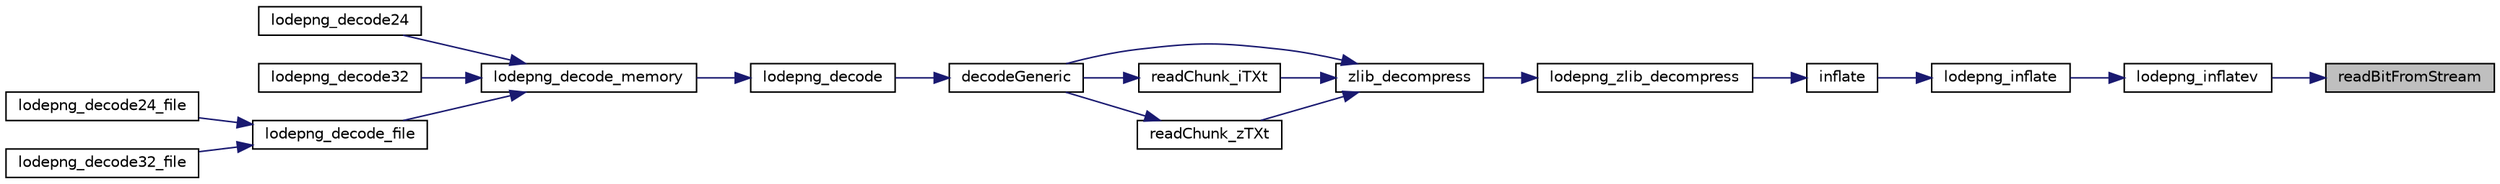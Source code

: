 digraph "readBitFromStream"
{
 // LATEX_PDF_SIZE
  edge [fontname="Helvetica",fontsize="10",labelfontname="Helvetica",labelfontsize="10"];
  node [fontname="Helvetica",fontsize="10",shape=record];
  rankdir="RL";
  Node1 [label="readBitFromStream",height=0.2,width=0.4,color="black", fillcolor="grey75", style="filled", fontcolor="black",tooltip=" "];
  Node1 -> Node2 [dir="back",color="midnightblue",fontsize="10",style="solid",fontname="Helvetica"];
  Node2 [label="lodepng_inflatev",height=0.2,width=0.4,color="black", fillcolor="white", style="filled",URL="$lodepng_8cpp.html#ab9bde96d8779ba938e3122c30f169c11",tooltip=" "];
  Node2 -> Node3 [dir="back",color="midnightblue",fontsize="10",style="solid",fontname="Helvetica"];
  Node3 [label="lodepng_inflate",height=0.2,width=0.4,color="black", fillcolor="white", style="filled",URL="$lodepng_8h.html#a9c2f61923ad2ce3d47354923ba6df62d",tooltip=" "];
  Node3 -> Node4 [dir="back",color="midnightblue",fontsize="10",style="solid",fontname="Helvetica"];
  Node4 [label="inflate",height=0.2,width=0.4,color="black", fillcolor="white", style="filled",URL="$lodepng_8cpp.html#a4fa266277c615d29050fa1f8fbbd04d3",tooltip=" "];
  Node4 -> Node5 [dir="back",color="midnightblue",fontsize="10",style="solid",fontname="Helvetica"];
  Node5 [label="lodepng_zlib_decompress",height=0.2,width=0.4,color="black", fillcolor="white", style="filled",URL="$lodepng_8h.html#ae66b9c1eeb9c44572bd381a94485e157",tooltip=" "];
  Node5 -> Node6 [dir="back",color="midnightblue",fontsize="10",style="solid",fontname="Helvetica"];
  Node6 [label="zlib_decompress",height=0.2,width=0.4,color="black", fillcolor="white", style="filled",URL="$lodepng_8cpp.html#ae06154c06600720b6c5727ba57519c36",tooltip=" "];
  Node6 -> Node7 [dir="back",color="midnightblue",fontsize="10",style="solid",fontname="Helvetica"];
  Node7 [label="decodeGeneric",height=0.2,width=0.4,color="black", fillcolor="white", style="filled",URL="$lodepng_8cpp.html#a8a00ea9640614259d37a92c655219554",tooltip=" "];
  Node7 -> Node8 [dir="back",color="midnightblue",fontsize="10",style="solid",fontname="Helvetica"];
  Node8 [label="lodepng_decode",height=0.2,width=0.4,color="black", fillcolor="white", style="filled",URL="$lodepng_8h.html#a70adabd588a9a27dcc9eb4322f6c3b3f",tooltip=" "];
  Node8 -> Node9 [dir="back",color="midnightblue",fontsize="10",style="solid",fontname="Helvetica"];
  Node9 [label="lodepng_decode_memory",height=0.2,width=0.4,color="black", fillcolor="white", style="filled",URL="$lodepng_8h.html#a623138ad43ce7eae0346e4324ba1f14e",tooltip=" "];
  Node9 -> Node10 [dir="back",color="midnightblue",fontsize="10",style="solid",fontname="Helvetica"];
  Node10 [label="lodepng_decode24",height=0.2,width=0.4,color="black", fillcolor="white", style="filled",URL="$lodepng_8h.html#ad7df6a47afc81f1854cf5a23471cf96b",tooltip=" "];
  Node9 -> Node11 [dir="back",color="midnightblue",fontsize="10",style="solid",fontname="Helvetica"];
  Node11 [label="lodepng_decode32",height=0.2,width=0.4,color="black", fillcolor="white", style="filled",URL="$lodepng_8h.html#a67c3a7ee81836f6e5c9ba6487a1b38f5",tooltip=" "];
  Node9 -> Node12 [dir="back",color="midnightblue",fontsize="10",style="solid",fontname="Helvetica"];
  Node12 [label="lodepng_decode_file",height=0.2,width=0.4,color="black", fillcolor="white", style="filled",URL="$lodepng_8h.html#a6eec335315ecb6182292ebd37ef02b4a",tooltip=" "];
  Node12 -> Node13 [dir="back",color="midnightblue",fontsize="10",style="solid",fontname="Helvetica"];
  Node13 [label="lodepng_decode24_file",height=0.2,width=0.4,color="black", fillcolor="white", style="filled",URL="$lodepng_8h.html#aadc99e713f6408d391dfa140d8e95b96",tooltip=" "];
  Node12 -> Node14 [dir="back",color="midnightblue",fontsize="10",style="solid",fontname="Helvetica"];
  Node14 [label="lodepng_decode32_file",height=0.2,width=0.4,color="black", fillcolor="white", style="filled",URL="$lodepng_8h.html#a3eca27e18f0e71cf1c21e1c1f5ff4aab",tooltip=" "];
  Node6 -> Node15 [dir="back",color="midnightblue",fontsize="10",style="solid",fontname="Helvetica"];
  Node15 [label="readChunk_iTXt",height=0.2,width=0.4,color="black", fillcolor="white", style="filled",URL="$lodepng_8cpp.html#a913d901f3aa548d4f00e9715112447e5",tooltip=" "];
  Node15 -> Node7 [dir="back",color="midnightblue",fontsize="10",style="solid",fontname="Helvetica"];
  Node6 -> Node16 [dir="back",color="midnightblue",fontsize="10",style="solid",fontname="Helvetica"];
  Node16 [label="readChunk_zTXt",height=0.2,width=0.4,color="black", fillcolor="white", style="filled",URL="$lodepng_8cpp.html#a487ae2548dc4d0282d7fdd13c66c7bc8",tooltip=" "];
  Node16 -> Node7 [dir="back",color="midnightblue",fontsize="10",style="solid",fontname="Helvetica"];
}
